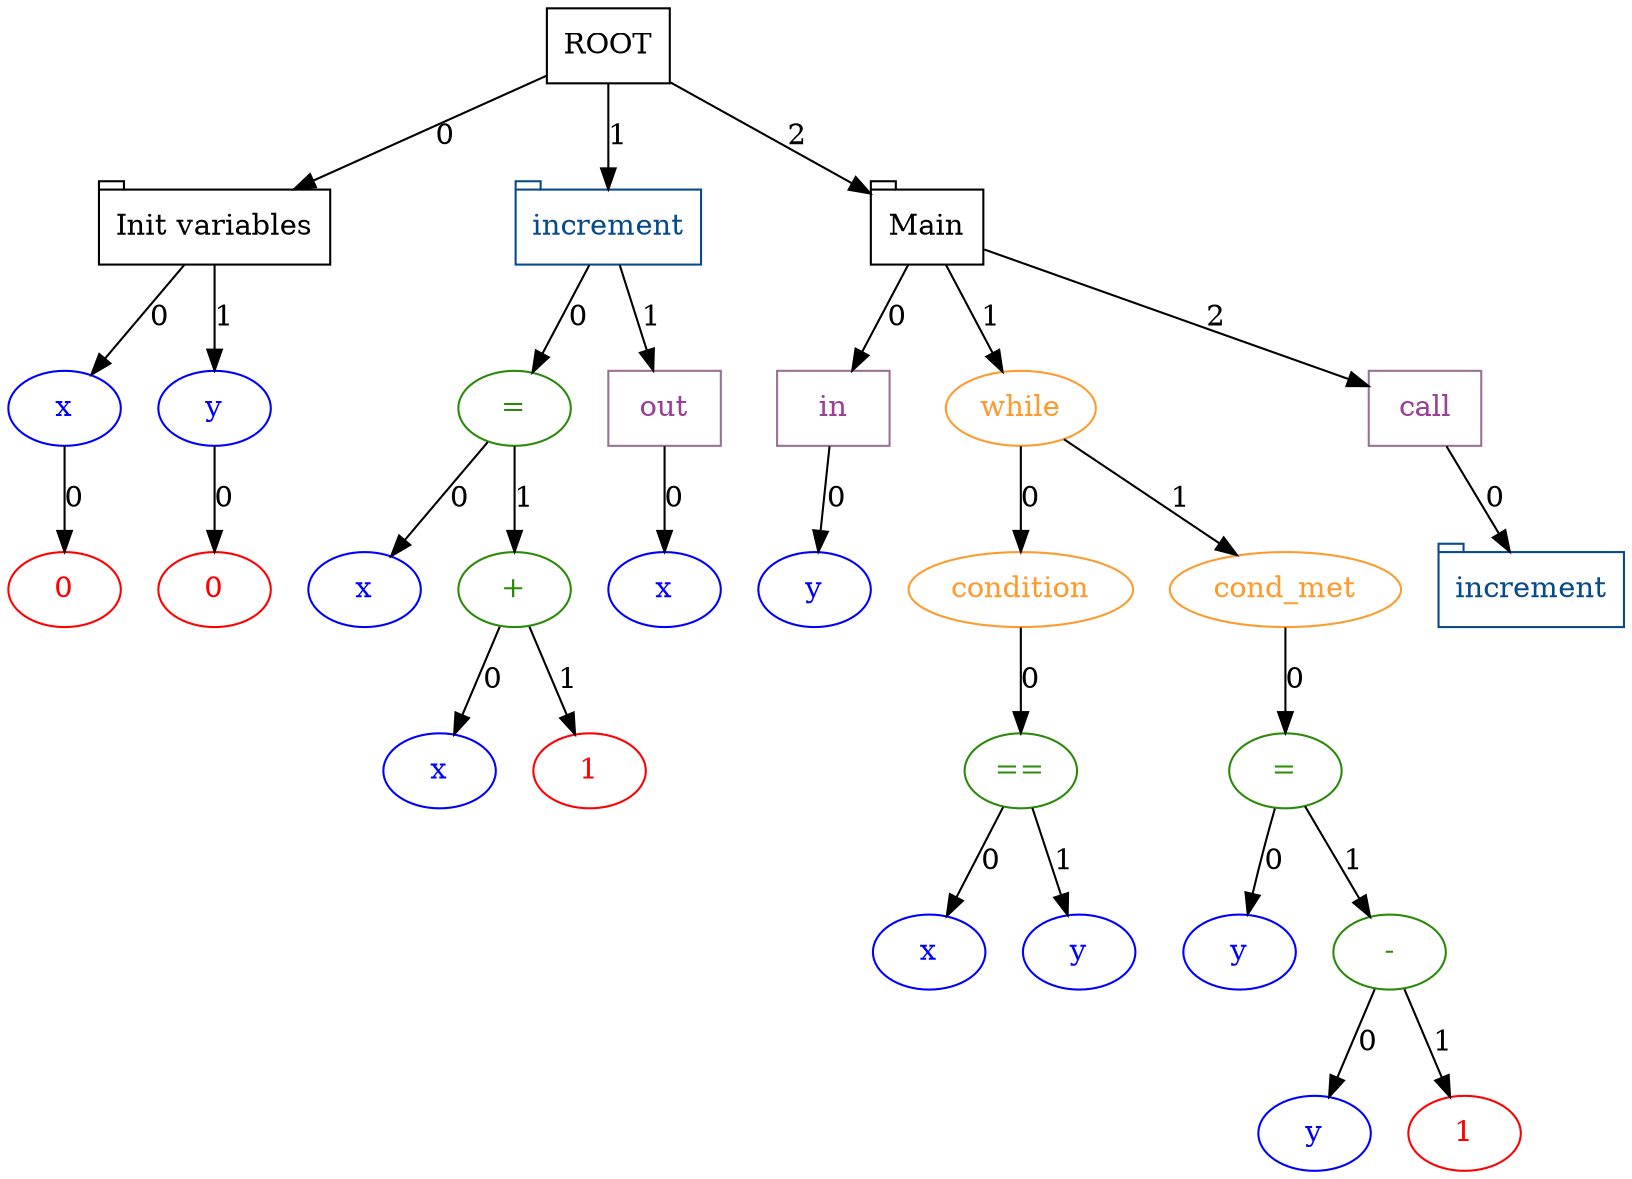 digraph DotGraph
{
    Node0 [shape="box", color="black", fontcolor="black", fillcolor="white", style="solid", weight="1", label="ROOT"];
    Node0 -> Node1 [color="black", style="solid", weight="1", label="0"];
    Node1 [shape="tab", color="black", fontcolor="black", fillcolor="white", style="solid", weight="1", label="Init variables"];
    Node1 -> Node2 [color="black", style="solid", weight="1", label="0"];
    Node2 [shape="ellipse", color="blue", fontcolor="blue", fillcolor="white", style="solid", weight="1", label="x"];
    Node2 -> Node3 [color="black", style="solid", weight="1", label="0"];
    Node3 [shape="ellipse", color="red", fontcolor="red", fillcolor="white", style="solid", weight="1", label="0"];
    Node1 -> Node4 [color="black", style="solid", weight="1", label="1"];
    Node4 [shape="ellipse", color="blue", fontcolor="blue", fillcolor="white", style="solid", weight="1", label="y"];
    Node4 -> Node5 [color="black", style="solid", weight="1", label="0"];
    Node5 [shape="ellipse", color="red", fontcolor="red", fillcolor="white", style="solid", weight="1", label="0"];
    Node0 -> Node6 [color="black", style="solid", weight="1", label="1"];
    Node6 [shape="tab", color="#084B8A", fontcolor="#084B8A", fillcolor="white", style="solid", weight="1", label="increment"];
    Node6 -> Node7 [color="black", style="solid", weight="1", label="0"];
    Node7 [shape="ellipse", color="#298A08", fontcolor="#298A08", fillcolor="white", style="solid", weight="1", label="="];
    Node7 -> Node8 [color="black", style="solid", weight="1", label="0"];
    Node8 [shape="ellipse", color="blue", fontcolor="blue", fillcolor="white", style="solid", weight="1", label="x"];
    Node7 -> Node9 [color="black", style="solid", weight="1", label="1"];
    Node9 [shape="ellipse", color="#298A08", fontcolor="#298A08", fillcolor="white", style="solid", weight="1", label="+"];
    Node9 -> Node10 [color="black", style="solid", weight="1", label="0"];
    Node10 [shape="ellipse", color="blue", fontcolor="blue", fillcolor="white", style="solid", weight="1", label="x"];
    Node9 -> Node11 [color="black", style="solid", weight="1", label="1"];
    Node11 [shape="ellipse", color="red", fontcolor="red", fillcolor="white", style="solid", weight="1", label="1"];
    Node6 -> Node12 [color="black", style="solid", weight="1", label="1"];
    Node12 [shape="box", color="#9A7195", fontcolor="#9A4195", fillcolor="white", style="solid", weight="1", label="out"];
    Node12 -> Node13 [color="black", style="solid", weight="1", label="0"];
    Node13 [shape="ellipse", color="blue", fontcolor="blue", fillcolor="white", style="solid", weight="1", label="x"];
    Node0 -> Node14 [color="black", style="solid", weight="1", label="2"];
    Node14 [shape="tab", color="black", fontcolor="black", fillcolor="white", style="solid", weight="1", label="Main"];
    Node14 -> Node15 [color="black", style="solid", weight="1", label="0"];
    Node15 [shape="box", color="#9A7195", fontcolor="#9A4195", fillcolor="white", style="solid", weight="1", label="in"];
    Node15 -> Node16 [color="black", style="solid", weight="1", label="0"];
    Node16 [shape="ellipse", color="blue", fontcolor="blue", fillcolor="white", style="solid", weight="1", label="y"];
    Node14 -> Node17 [color="black", style="solid", weight="1", label="1"];
    Node17 [shape="ellipse", color="#FE9A2E", fontcolor="#FE9A2E", fillcolor="white", style="solid", weight="1", label="while"];
    Node17 -> Node18 [color="black", style="solid", weight="1", label="0"];
    Node18 [shape="ellipse", color="#FE9A2E", fontcolor="#FE9A2E", fillcolor="white", style="solid", weight="1", label="condition"];
    Node18 -> Node19 [color="black", style="solid", weight="1", label="0"];
    Node19 [shape="ellipse", color="#298A08", fontcolor="#298A08", fillcolor="white", style="solid", weight="1", label="=="];
    Node19 -> Node20 [color="black", style="solid", weight="1", label="0"];
    Node20 [shape="ellipse", color="blue", fontcolor="blue", fillcolor="white", style="solid", weight="1", label="x"];
    Node19 -> Node21 [color="black", style="solid", weight="1", label="1"];
    Node21 [shape="ellipse", color="blue", fontcolor="blue", fillcolor="white", style="solid", weight="1", label="y"];
    Node17 -> Node22 [color="black", style="solid", weight="1", label="1"];
    Node22 [shape="ellipse", color="#FE9A2E", fontcolor="#FE9A2E", fillcolor="white", style="solid", weight="1", label="cond_met"];
    Node22 -> Node23 [color="black", style="solid", weight="1", label="0"];
    Node23 [shape="ellipse", color="#298A08", fontcolor="#298A08", fillcolor="white", style="solid", weight="1", label="="];
    Node23 -> Node24 [color="black", style="solid", weight="1", label="0"];
    Node24 [shape="ellipse", color="blue", fontcolor="blue", fillcolor="white", style="solid", weight="1", label="y"];
    Node23 -> Node25 [color="black", style="solid", weight="1", label="1"];
    Node25 [shape="ellipse", color="#298A08", fontcolor="#298A08", fillcolor="white", style="solid", weight="1", label="-"];
    Node25 -> Node26 [color="black", style="solid", weight="1", label="0"];
    Node26 [shape="ellipse", color="blue", fontcolor="blue", fillcolor="white", style="solid", weight="1", label="y"];
    Node25 -> Node27 [color="black", style="solid", weight="1", label="1"];
    Node27 [shape="ellipse", color="red", fontcolor="red", fillcolor="white", style="solid", weight="1", label="1"];
    Node14 -> Node28 [color="black", style="solid", weight="1", label="2"];
    Node28 [shape="box", color="#9A7195", fontcolor="#9A4195", fillcolor="white", style="solid", weight="1", label="call"];
    Node28 -> Node29 [color="black", style="solid", weight="1", label="0"];
    Node29 [shape="tab", color="#084B8A", fontcolor="#084B8A", fillcolor="white", style="solid", weight="1", label="increment"];
}
